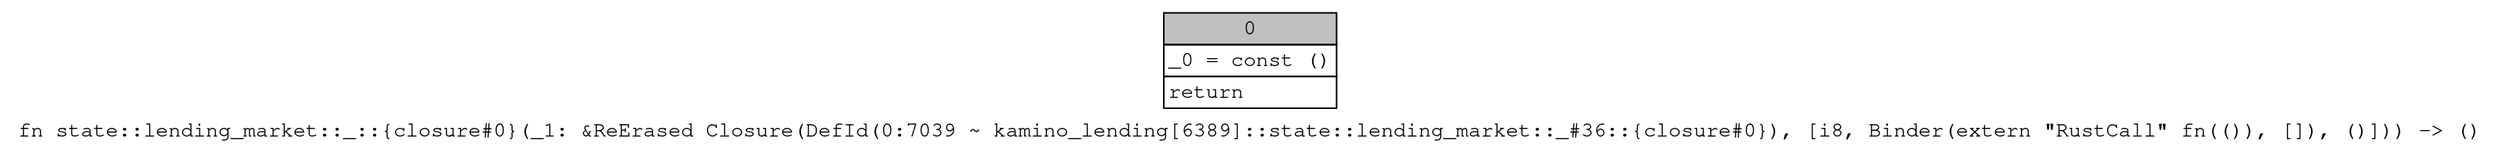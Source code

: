 digraph Mir_0_7039 {
    graph [fontname="Courier, monospace"];
    node [fontname="Courier, monospace"];
    edge [fontname="Courier, monospace"];
    label=<fn state::lending_market::_::{closure#0}(_1: &amp;ReErased Closure(DefId(0:7039 ~ kamino_lending[6389]::state::lending_market::_#36::{closure#0}), [i8, Binder(extern &quot;RustCall&quot; fn(()), []), ()])) -&gt; ()<br align="left"/>>;
    bb0__0_7039 [shape="none", label=<<table border="0" cellborder="1" cellspacing="0"><tr><td bgcolor="gray" align="center" colspan="1">0</td></tr><tr><td align="left" balign="left">_0 = const ()<br/></td></tr><tr><td align="left">return</td></tr></table>>];
}
